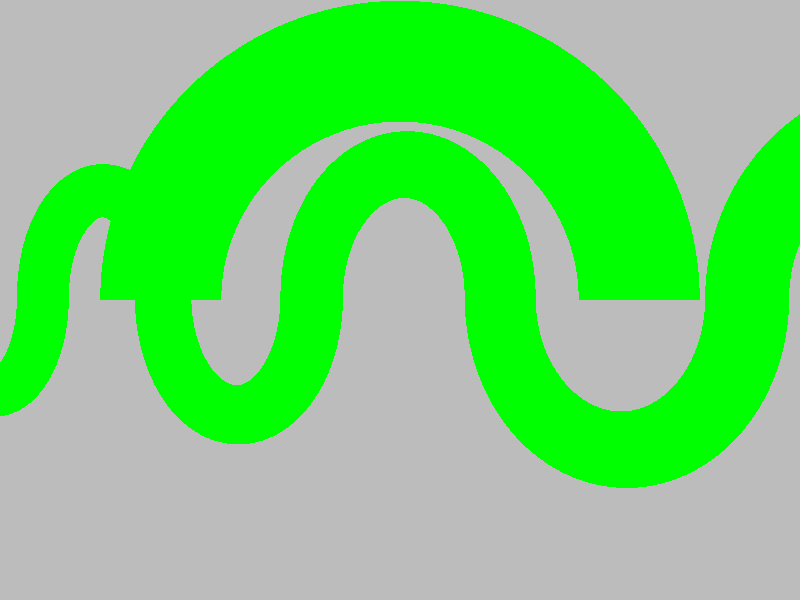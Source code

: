 #include "colors.inc"
  camera {
    location <0, .1, -25>
    look_at 0
    angle 30
  }
  background { color Gray50 } // to make the torus easy to see
  light_source { <300, 300, -1000> White }

  difference {
    torus {
      4, 1
      rotate x*-90  // so we can see it from the top
    }
    box { <-5, -5, -1>, <5, 0, 1> }
    pigment { Green }
  }
  #declare Half_Torus = difference {
    torus {
      4, 1
      rotate -90*x  // so we can see it from the top
    }
    box { <-5, -5, -1>, <5, 0, 1> }
    pigment { Green }
  }
  #declare Flip_It_Over = 180*x;
  #declare Torus_Translate = 8;  // twice the major radius
  union {
    object { Half_Torus }
    object { Half_Torus
      rotate Flip_It_Over
      translate x*Torus_Translate
    }
    object { Half_Torus
      translate x*Torus_Translate*2
    }
    object { Half_Torus
      rotate Flip_It_Over
      translate x*Torus_Translate*3
    }
    object { Half_Torus
      rotate Flip_It_Over
      translate -x*Torus_Translate
    }
    object { Half_Torus
      translate -x*Torus_Translate*2
    }
    object { Half_Torus
      rotate Flip_It_Over
      translate -x*Torus_Translate*3
    }
    object { Half_Torus
      translate -x*Torus_Translate*4
    }
    rotate y*45
    translate z*20
  }

